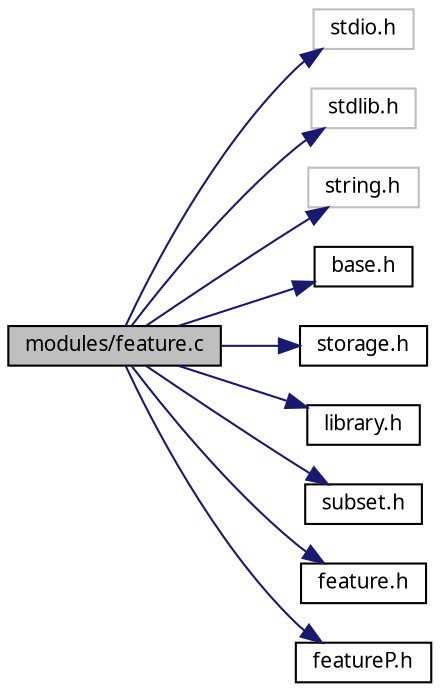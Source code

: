 digraph G
{
  edge [fontname="FreeSans.ttf",fontsize=10,labelfontname="FreeSans.ttf",labelfontsize=10];
  node [fontname="FreeSans.ttf",fontsize=10,shape=record];
  rankdir=LR;
  Node1 [label="modules/feature.c",height=0.2,width=0.4,color="black", fillcolor="grey75", style="filled" fontcolor="black"];
  Node1 -> Node2 [color="midnightblue",fontsize=10,style="solid",fontname="FreeSans.ttf"];
  Node2 [label="stdio.h",height=0.2,width=0.4,color="grey75", fillcolor="white", style="filled"];
  Node1 -> Node3 [color="midnightblue",fontsize=10,style="solid",fontname="FreeSans.ttf"];
  Node3 [label="stdlib.h",height=0.2,width=0.4,color="grey75", fillcolor="white", style="filled"];
  Node1 -> Node4 [color="midnightblue",fontsize=10,style="solid",fontname="FreeSans.ttf"];
  Node4 [label="string.h",height=0.2,width=0.4,color="grey75", fillcolor="white", style="filled"];
  Node1 -> Node5 [color="midnightblue",fontsize=10,style="solid",fontname="FreeSans.ttf"];
  Node5 [label="base.h",height=0.2,width=0.4,color="black", fillcolor="white", style="filled",URL="$base_8h.html"];
  Node1 -> Node6 [color="midnightblue",fontsize=10,style="solid",fontname="FreeSans.ttf"];
  Node6 [label="storage.h",height=0.2,width=0.4,color="black", fillcolor="white", style="filled",URL="$storage_8h.html"];
  Node1 -> Node7 [color="midnightblue",fontsize=10,style="solid",fontname="FreeSans.ttf"];
  Node7 [label="library.h",height=0.2,width=0.4,color="black", fillcolor="white", style="filled",URL="$library_8h.html"];
  Node1 -> Node8 [color="midnightblue",fontsize=10,style="solid",fontname="FreeSans.ttf"];
  Node8 [label="subset.h",height=0.2,width=0.4,color="black", fillcolor="white", style="filled",URL="$subset_8h.html"];
  Node1 -> Node9 [color="midnightblue",fontsize=10,style="solid",fontname="FreeSans.ttf"];
  Node9 [label="feature.h",height=0.2,width=0.4,color="black", fillcolor="white", style="filled",URL="$feature_8h.html"];
  Node1 -> Node10 [color="midnightblue",fontsize=10,style="solid",fontname="FreeSans.ttf"];
  Node10 [label="featureP.h",height=0.2,width=0.4,color="black", fillcolor="white", style="filled",URL="$featureP_8h.html"];
}
